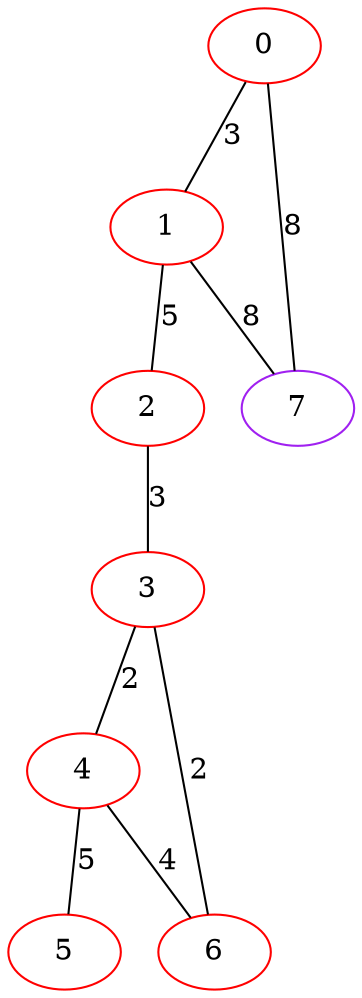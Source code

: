 graph "" {
0 [color=red, weight=1];
1 [color=red, weight=1];
2 [color=red, weight=1];
3 [color=red, weight=1];
4 [color=red, weight=1];
5 [color=red, weight=1];
6 [color=red, weight=1];
7 [color=purple, weight=4];
0 -- 1  [key=0, label=3];
0 -- 7  [key=0, label=8];
1 -- 2  [key=0, label=5];
1 -- 7  [key=0, label=8];
2 -- 3  [key=0, label=3];
3 -- 4  [key=0, label=2];
3 -- 6  [key=0, label=2];
4 -- 5  [key=0, label=5];
4 -- 6  [key=0, label=4];
}
